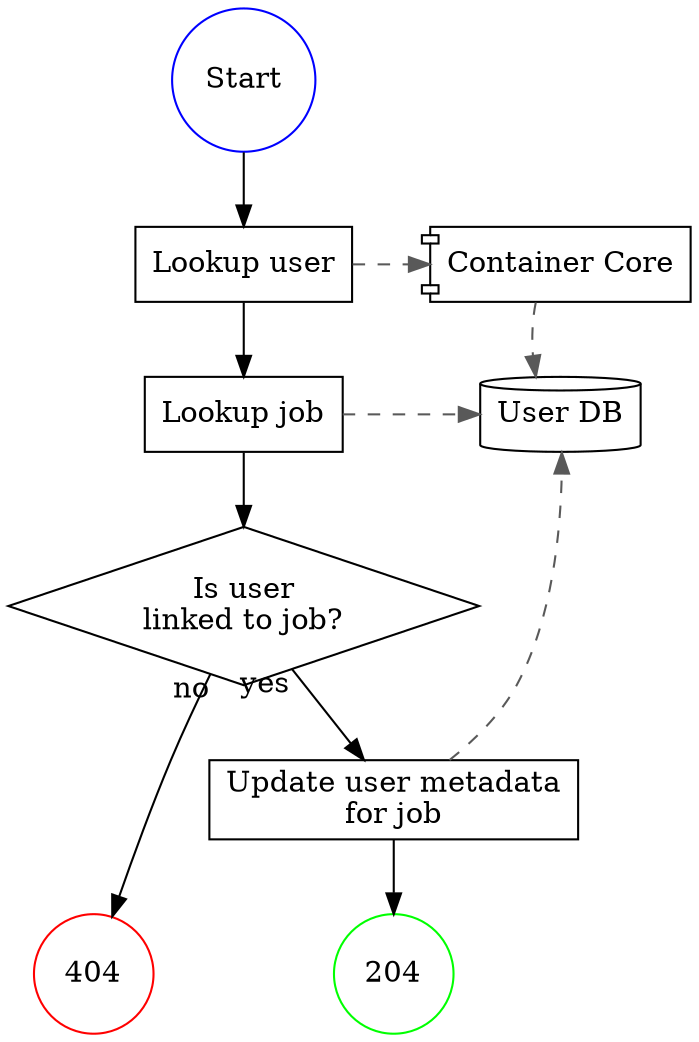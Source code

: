 digraph {
  graph [nodesep=0.5]

  #
  # Node Definitions
  #

  # Ends
  {
    node [shape="circle"]
    start [label="Start", color="blue"]
    {
      rank="max"
      204 [color="green"]
      404 [color="red"]
    }
  }

  # Components
  {
    node [shape="component"]
    containerCore [label="Container Core"]
  }

  # Databases
  {
    node [shape="cylinder"]
    oracle   [label="User DB"]
  }

  # Processes
  {
    node [shape="rectangle"]
    lookupUser [label="Lookup user"]
    lookupJob  [label="Lookup job"]
    updateJob  [label="Update user metadata\nfor job"]
  }

  # Decisions
  {
    node [shape="diamond"]
    isUserLinkedToJob [label="Is user\nlinked to job?"]
  }

  # Layout
  {
    node [shape="point", color="white"]
    A
    B
    C
  }

  #
  # Edge Definitions
  #

  # Process
  {
    start             -> lookupUser
    lookupUser        -> lookupJob
    lookupJob         -> isUserLinkedToJob
    isUserLinkedToJob -> 404 [taillabel="no"]
    isUserLinkedToJob -> updateJob [taillabel="yes"]
    updateJob         -> 204
  }

  # Dependencies
  {
    edge [constraint=false, color="gray35", style="dashed"]
    lookupUser    -> containerCore
    containerCore -> oracle
    lookupJob     -> oracle
    updateJob     -> oracle
  }

  # Layout
  {
    edge [style="invis"]

    start
    -> A
    -> B
    -> C
    
    C
    -> containerCore
    -> oracle
  }

  #
  # Positioning
  #
  { rank=same; start; A; B; C; }
}